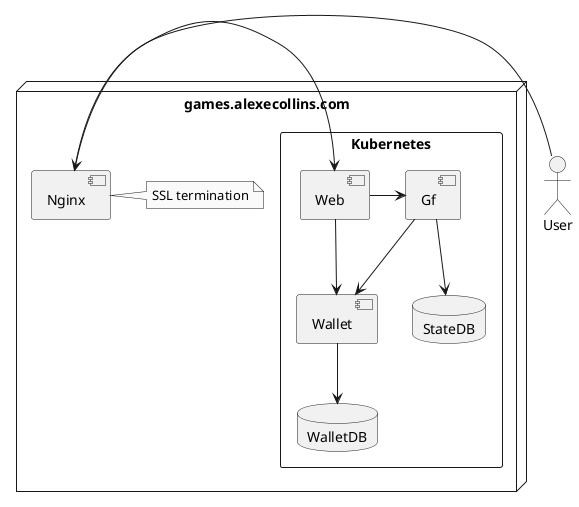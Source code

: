 @startuml

skinparam shadowing false
skinparam monochrome true

actor User

node games.alexecollins.com {
  component Nginx
  note right: SSL termination
  rectangle Kubernetes {
    component Web
    component Wallet
    component Gf
    database StateDB
    database WalletDB
  }
}

User -> Nginx
Nginx -> Web
Web -> Gf
Web --> Wallet
Gf --> Wallet
Wallet --> WalletDB
Gf --> StateDB

@enduml
